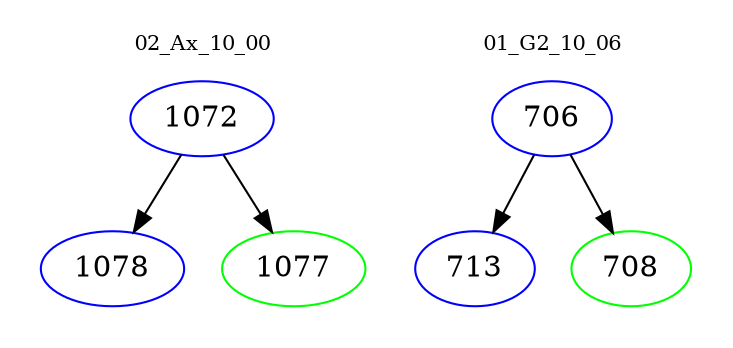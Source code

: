 digraph{
subgraph cluster_0 {
color = white
label = "02_Ax_10_00";
fontsize=10;
T0_1072 [label="1072", color="blue"]
T0_1072 -> T0_1078 [color="black"]
T0_1078 [label="1078", color="blue"]
T0_1072 -> T0_1077 [color="black"]
T0_1077 [label="1077", color="green"]
}
subgraph cluster_1 {
color = white
label = "01_G2_10_06";
fontsize=10;
T1_706 [label="706", color="blue"]
T1_706 -> T1_713 [color="black"]
T1_713 [label="713", color="blue"]
T1_706 -> T1_708 [color="black"]
T1_708 [label="708", color="green"]
}
}
